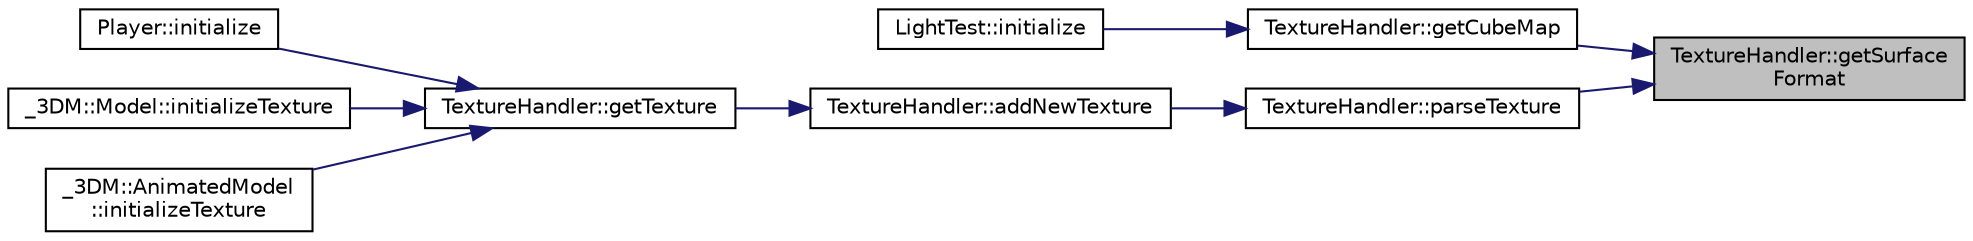 digraph "TextureHandler::getSurfaceFormat"
{
 // INTERACTIVE_SVG=YES
 // LATEX_PDF_SIZE
  edge [fontname="Helvetica",fontsize="10",labelfontname="Helvetica",labelfontsize="10"];
  node [fontname="Helvetica",fontsize="10",shape=record];
  rankdir="RL";
  Node1 [label="TextureHandler::getSurface\lFormat",height=0.2,width=0.4,color="black", fillcolor="grey75", style="filled", fontcolor="black",tooltip=" "];
  Node1 -> Node2 [dir="back",color="midnightblue",fontsize="10",style="solid",fontname="Helvetica"];
  Node2 [label="TextureHandler::getCubeMap",height=0.2,width=0.4,color="black", fillcolor="white", style="filled",URL="$d7/d13/class_texture_handler.html#a1d4efa4415a09687bedc87f21e3fb68a",tooltip=" "];
  Node2 -> Node3 [dir="back",color="midnightblue",fontsize="10",style="solid",fontname="Helvetica"];
  Node3 [label="LightTest::initialize",height=0.2,width=0.4,color="black", fillcolor="white", style="filled",URL="$d1/d45/class_light_test.html#acfa774548a0298d8240d5d73d20fe676",tooltip=" "];
  Node1 -> Node4 [dir="back",color="midnightblue",fontsize="10",style="solid",fontname="Helvetica"];
  Node4 [label="TextureHandler::parseTexture",height=0.2,width=0.4,color="black", fillcolor="white", style="filled",URL="$d7/d13/class_texture_handler.html#a11178629a8ef637496caabd5ddbae66d",tooltip=" "];
  Node4 -> Node5 [dir="back",color="midnightblue",fontsize="10",style="solid",fontname="Helvetica"];
  Node5 [label="TextureHandler::addNewTexture",height=0.2,width=0.4,color="black", fillcolor="white", style="filled",URL="$d7/d13/class_texture_handler.html#a7b2135a42ef0d0d83fcfe8cf8d61828e",tooltip=" "];
  Node5 -> Node6 [dir="back",color="midnightblue",fontsize="10",style="solid",fontname="Helvetica"];
  Node6 [label="TextureHandler::getTexture",height=0.2,width=0.4,color="black", fillcolor="white", style="filled",URL="$d7/d13/class_texture_handler.html#a85fb7e3ae43c7a58a288e7285b9e58bf",tooltip=" "];
  Node6 -> Node7 [dir="back",color="midnightblue",fontsize="10",style="solid",fontname="Helvetica"];
  Node7 [label="Player::initialize",height=0.2,width=0.4,color="black", fillcolor="white", style="filled",URL="$d8/d53/class_player.html#a74539e4ea62aea94ea420052bac78292",tooltip=" "];
  Node6 -> Node8 [dir="back",color="midnightblue",fontsize="10",style="solid",fontname="Helvetica"];
  Node8 [label="_3DM::Model::initializeTexture",height=0.2,width=0.4,color="black", fillcolor="white", style="filled",URL="$d3/d96/class__3_d_m_1_1_model.html#a4e709f9f65b099c0744e0fc21adeeb5d",tooltip=" "];
  Node6 -> Node9 [dir="back",color="midnightblue",fontsize="10",style="solid",fontname="Helvetica"];
  Node9 [label="_3DM::AnimatedModel\l::initializeTexture",height=0.2,width=0.4,color="black", fillcolor="white", style="filled",URL="$de/d92/class__3_d_m_1_1_animated_model.html#a45567581e2a85fd3e8358d43028ec8a7",tooltip=" "];
}
